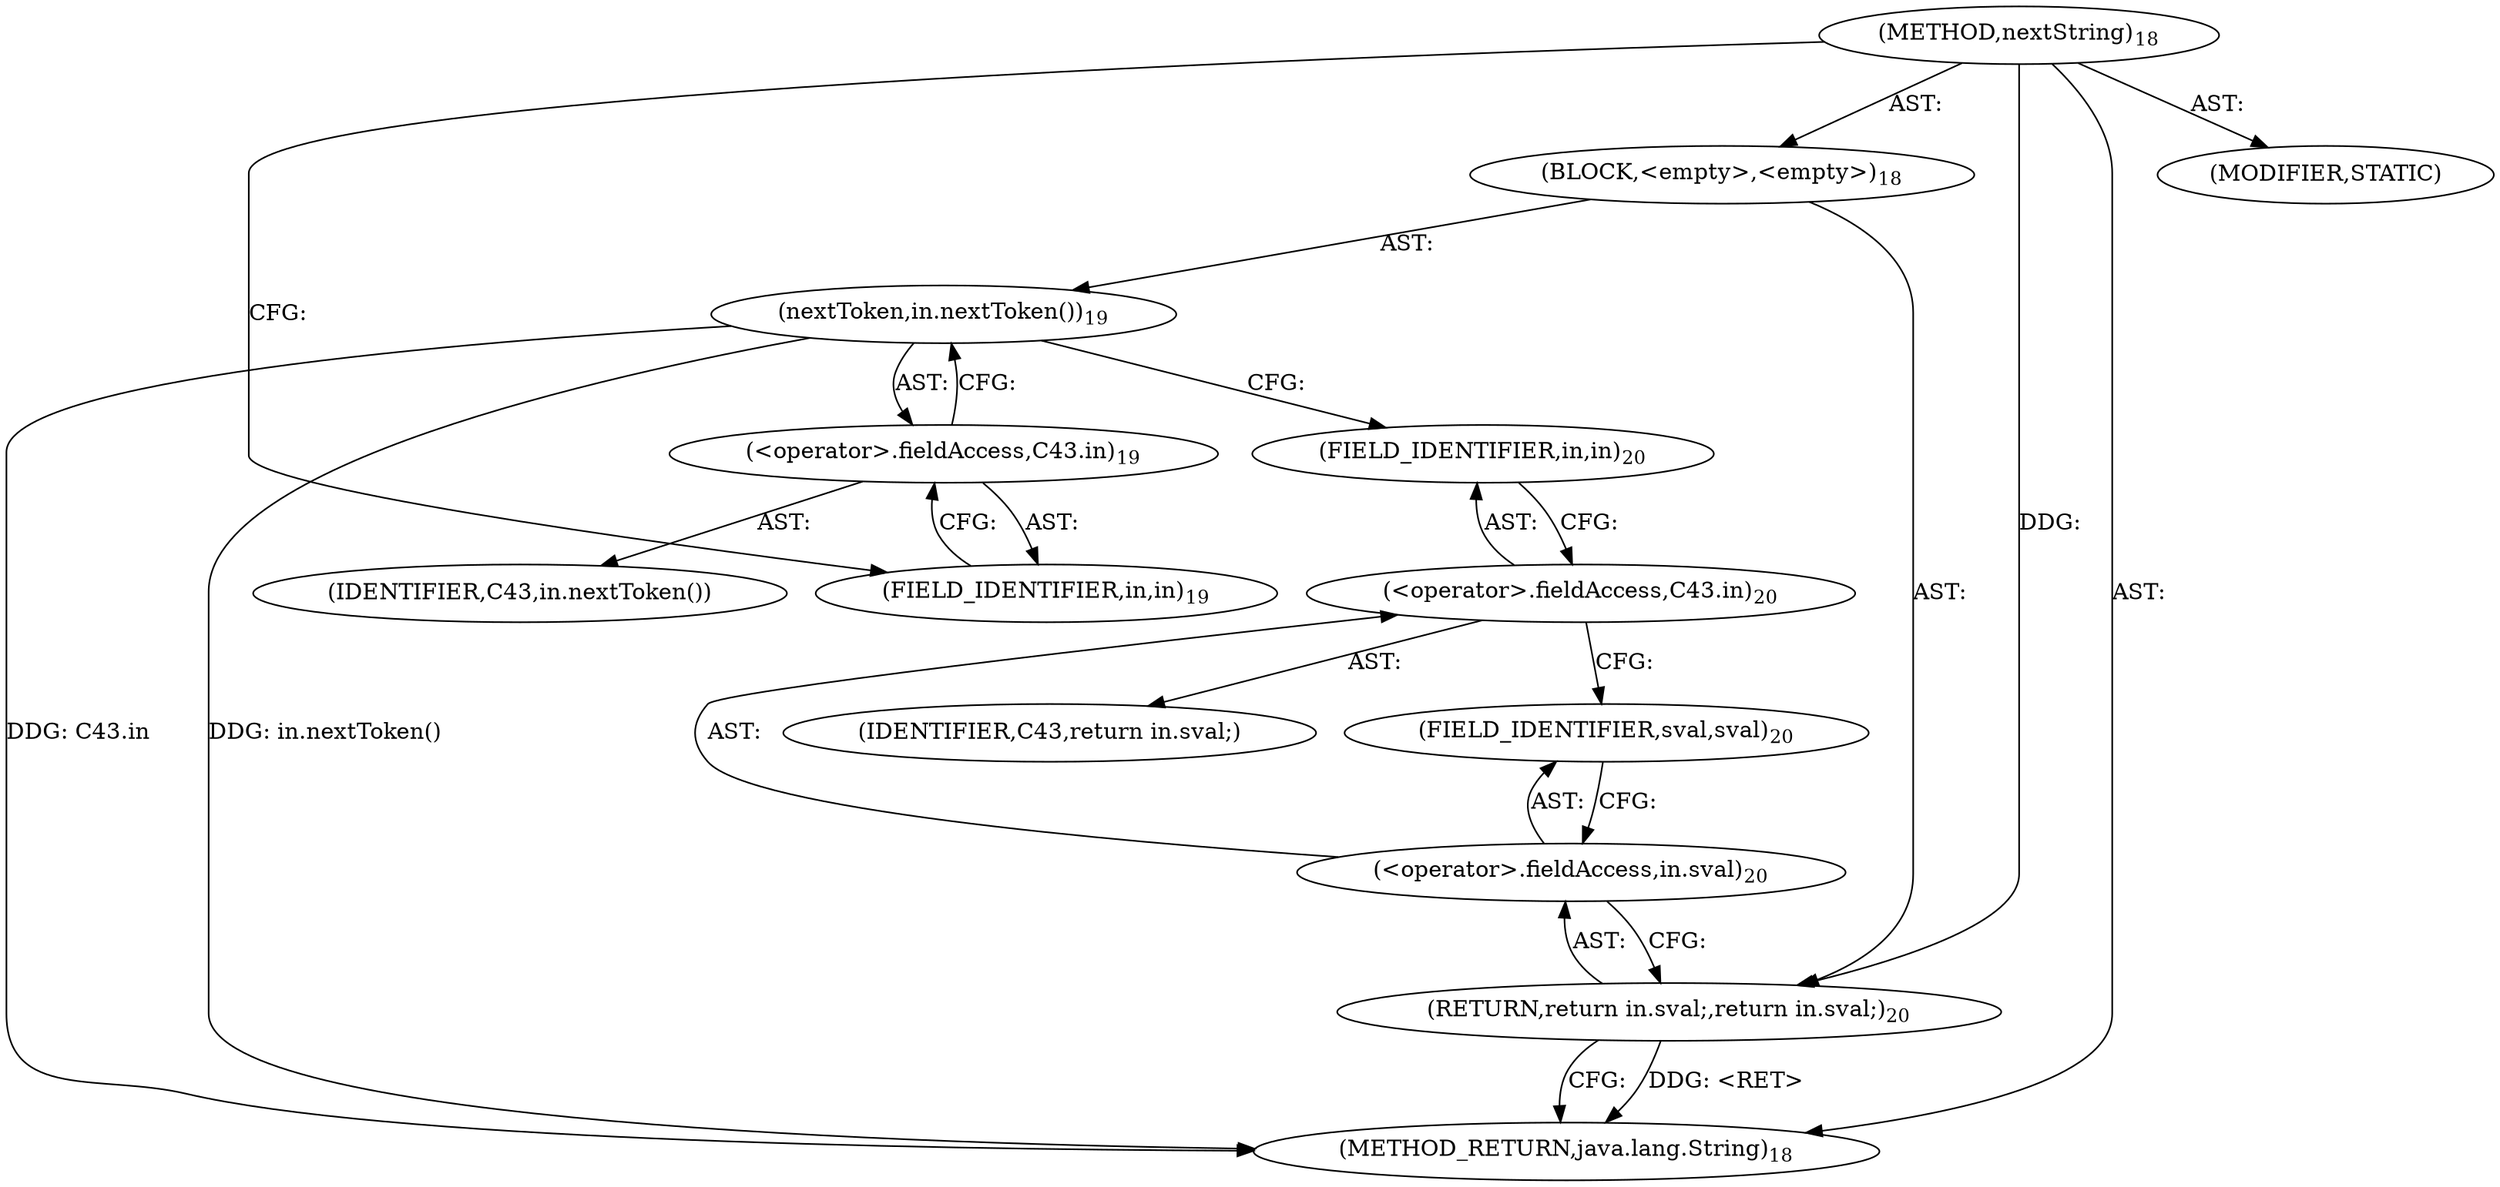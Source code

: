 digraph "nextString" {  
"39" [label = <(METHOD,nextString)<SUB>18</SUB>> ]
"40" [label = <(BLOCK,&lt;empty&gt;,&lt;empty&gt;)<SUB>18</SUB>> ]
"41" [label = <(nextToken,in.nextToken())<SUB>19</SUB>> ]
"42" [label = <(&lt;operator&gt;.fieldAccess,C43.in)<SUB>19</SUB>> ]
"43" [label = <(IDENTIFIER,C43,in.nextToken())> ]
"44" [label = <(FIELD_IDENTIFIER,in,in)<SUB>19</SUB>> ]
"45" [label = <(RETURN,return in.sval;,return in.sval;)<SUB>20</SUB>> ]
"46" [label = <(&lt;operator&gt;.fieldAccess,in.sval)<SUB>20</SUB>> ]
"47" [label = <(&lt;operator&gt;.fieldAccess,C43.in)<SUB>20</SUB>> ]
"48" [label = <(IDENTIFIER,C43,return in.sval;)> ]
"49" [label = <(FIELD_IDENTIFIER,in,in)<SUB>20</SUB>> ]
"50" [label = <(FIELD_IDENTIFIER,sval,sval)<SUB>20</SUB>> ]
"51" [label = <(MODIFIER,STATIC)> ]
"52" [label = <(METHOD_RETURN,java.lang.String)<SUB>18</SUB>> ]
  "39" -> "40"  [ label = "AST: "] 
  "39" -> "51"  [ label = "AST: "] 
  "39" -> "52"  [ label = "AST: "] 
  "40" -> "41"  [ label = "AST: "] 
  "40" -> "45"  [ label = "AST: "] 
  "41" -> "42"  [ label = "AST: "] 
  "42" -> "43"  [ label = "AST: "] 
  "42" -> "44"  [ label = "AST: "] 
  "45" -> "46"  [ label = "AST: "] 
  "46" -> "47"  [ label = "AST: "] 
  "46" -> "50"  [ label = "AST: "] 
  "47" -> "48"  [ label = "AST: "] 
  "47" -> "49"  [ label = "AST: "] 
  "41" -> "49"  [ label = "CFG: "] 
  "45" -> "52"  [ label = "CFG: "] 
  "42" -> "41"  [ label = "CFG: "] 
  "46" -> "45"  [ label = "CFG: "] 
  "44" -> "42"  [ label = "CFG: "] 
  "47" -> "50"  [ label = "CFG: "] 
  "50" -> "46"  [ label = "CFG: "] 
  "49" -> "47"  [ label = "CFG: "] 
  "39" -> "44"  [ label = "CFG: "] 
  "45" -> "52"  [ label = "DDG: &lt;RET&gt;"] 
  "41" -> "52"  [ label = "DDG: C43.in"] 
  "41" -> "52"  [ label = "DDG: in.nextToken()"] 
  "39" -> "45"  [ label = "DDG: "] 
}

